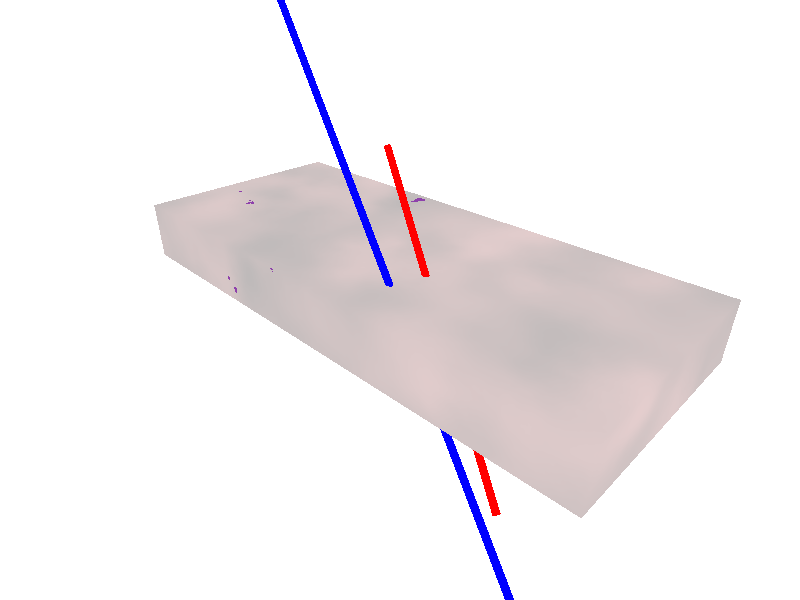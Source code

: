 #include "textures.inc"
#include "colors.inc"

background { color White }

global_settings {
   assumed_gamma 1.5
   noise_generator 2
}

box {
   <-1.63333, -0.5, -0.7>, <1.63333, -0.133333, 0.7>
   
   texture { PinkAlabaster }

   scale 1
   rotate <0, 0, 0>
   translate y*0.5
}

light_source {
   <1.53333, 2.56667, -1.26667>, rgb <1, 1, 1>
   shadowless
}

camera {
   perspective
   location <2.23333, 1.8, -2.26667>
   sky <0, 1, 0>
   direction <0, 0, 1>
   right <1.33333, 0, 0>
   up <0, 1, 0>
   look_at <0, 0, 0>
}

cylinder {
   <0, 0.5, 0>, <0, -0.5, 0>, 0.02
   scale <1, 10, 1>
   rotate <45, -74.4, 0>
   translate <0.654028, 0, -0.482559>
   
   pigment {
      color rgb <0, 0, 1>
   }
}

cylinder {
   <0, 0.5, 0>, <0, -0.5, 0>, 0.02
   scale <1, 2, 1>
   rotate <45, -66.6, 0>
   translate <0.516419, 0.2, -0.243928>
   
   pigment {
      color rgb <1, 0, 0>
   }
}